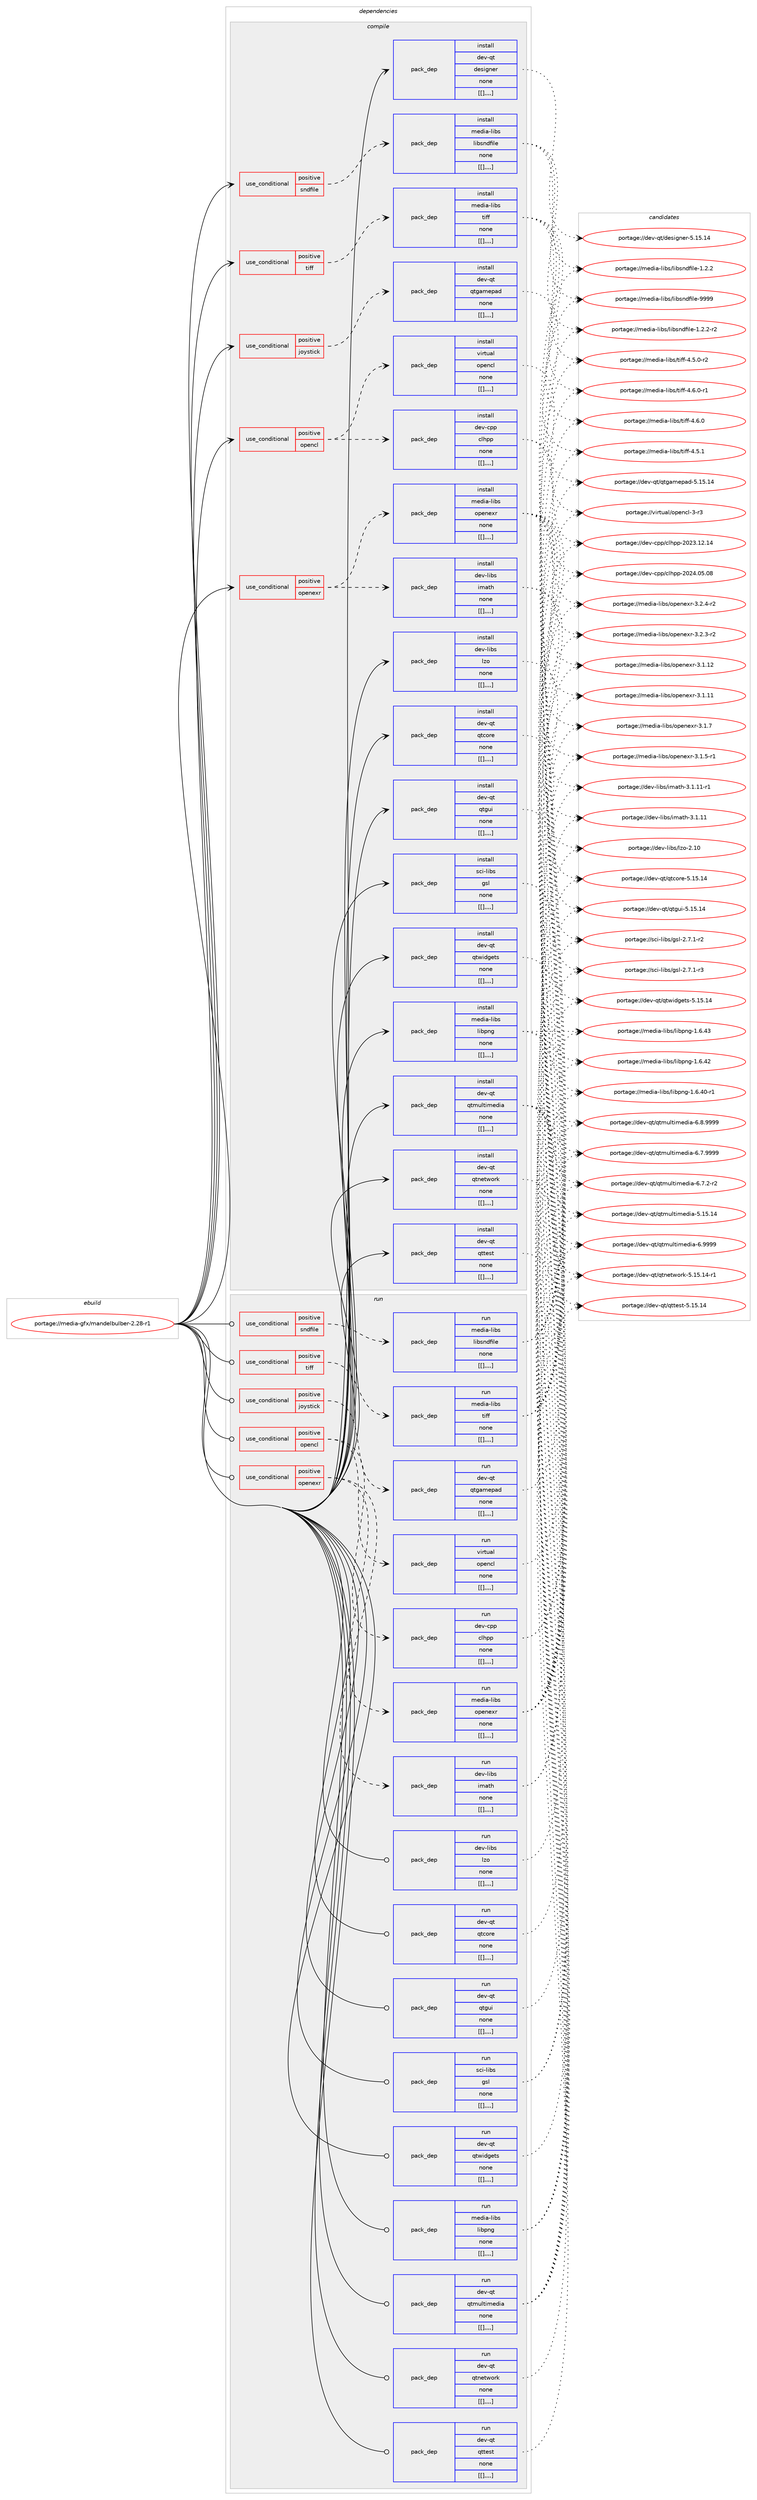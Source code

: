 digraph prolog {

# *************
# Graph options
# *************

newrank=true;
concentrate=true;
compound=true;
graph [rankdir=LR,fontname=Helvetica,fontsize=10,ranksep=1.5];#, ranksep=2.5, nodesep=0.2];
edge  [arrowhead=vee];
node  [fontname=Helvetica,fontsize=10];

# **********
# The ebuild
# **********

subgraph cluster_leftcol {
color=gray;
label=<<i>ebuild</i>>;
id [label="portage://media-gfx/mandelbulber-2.28-r1", color=red, width=4, href="../media-gfx/mandelbulber-2.28-r1.svg"];
}

# ****************
# The dependencies
# ****************

subgraph cluster_midcol {
color=gray;
label=<<i>dependencies</i>>;
subgraph cluster_compile {
fillcolor="#eeeeee";
style=filled;
label=<<i>compile</i>>;
subgraph cond76868 {
dependency307751 [label=<<TABLE BORDER="0" CELLBORDER="1" CELLSPACING="0" CELLPADDING="4"><TR><TD ROWSPAN="3" CELLPADDING="10">use_conditional</TD></TR><TR><TD>positive</TD></TR><TR><TD>joystick</TD></TR></TABLE>>, shape=none, color=red];
subgraph pack228368 {
dependency307752 [label=<<TABLE BORDER="0" CELLBORDER="1" CELLSPACING="0" CELLPADDING="4" WIDTH="220"><TR><TD ROWSPAN="6" CELLPADDING="30">pack_dep</TD></TR><TR><TD WIDTH="110">install</TD></TR><TR><TD>dev-qt</TD></TR><TR><TD>qtgamepad</TD></TR><TR><TD>none</TD></TR><TR><TD>[[],,,,]</TD></TR></TABLE>>, shape=none, color=blue];
}
dependency307751:e -> dependency307752:w [weight=20,style="dashed",arrowhead="vee"];
}
id:e -> dependency307751:w [weight=20,style="solid",arrowhead="vee"];
subgraph cond76869 {
dependency307753 [label=<<TABLE BORDER="0" CELLBORDER="1" CELLSPACING="0" CELLPADDING="4"><TR><TD ROWSPAN="3" CELLPADDING="10">use_conditional</TD></TR><TR><TD>positive</TD></TR><TR><TD>opencl</TD></TR></TABLE>>, shape=none, color=red];
subgraph pack228369 {
dependency307754 [label=<<TABLE BORDER="0" CELLBORDER="1" CELLSPACING="0" CELLPADDING="4" WIDTH="220"><TR><TD ROWSPAN="6" CELLPADDING="30">pack_dep</TD></TR><TR><TD WIDTH="110">install</TD></TR><TR><TD>dev-cpp</TD></TR><TR><TD>clhpp</TD></TR><TR><TD>none</TD></TR><TR><TD>[[],,,,]</TD></TR></TABLE>>, shape=none, color=blue];
}
dependency307753:e -> dependency307754:w [weight=20,style="dashed",arrowhead="vee"];
subgraph pack228370 {
dependency307755 [label=<<TABLE BORDER="0" CELLBORDER="1" CELLSPACING="0" CELLPADDING="4" WIDTH="220"><TR><TD ROWSPAN="6" CELLPADDING="30">pack_dep</TD></TR><TR><TD WIDTH="110">install</TD></TR><TR><TD>virtual</TD></TR><TR><TD>opencl</TD></TR><TR><TD>none</TD></TR><TR><TD>[[],,,,]</TD></TR></TABLE>>, shape=none, color=blue];
}
dependency307753:e -> dependency307755:w [weight=20,style="dashed",arrowhead="vee"];
}
id:e -> dependency307753:w [weight=20,style="solid",arrowhead="vee"];
subgraph cond76870 {
dependency307756 [label=<<TABLE BORDER="0" CELLBORDER="1" CELLSPACING="0" CELLPADDING="4"><TR><TD ROWSPAN="3" CELLPADDING="10">use_conditional</TD></TR><TR><TD>positive</TD></TR><TR><TD>openexr</TD></TR></TABLE>>, shape=none, color=red];
subgraph pack228371 {
dependency307757 [label=<<TABLE BORDER="0" CELLBORDER="1" CELLSPACING="0" CELLPADDING="4" WIDTH="220"><TR><TD ROWSPAN="6" CELLPADDING="30">pack_dep</TD></TR><TR><TD WIDTH="110">install</TD></TR><TR><TD>dev-libs</TD></TR><TR><TD>imath</TD></TR><TR><TD>none</TD></TR><TR><TD>[[],,,,]</TD></TR></TABLE>>, shape=none, color=blue];
}
dependency307756:e -> dependency307757:w [weight=20,style="dashed",arrowhead="vee"];
subgraph pack228372 {
dependency307758 [label=<<TABLE BORDER="0" CELLBORDER="1" CELLSPACING="0" CELLPADDING="4" WIDTH="220"><TR><TD ROWSPAN="6" CELLPADDING="30">pack_dep</TD></TR><TR><TD WIDTH="110">install</TD></TR><TR><TD>media-libs</TD></TR><TR><TD>openexr</TD></TR><TR><TD>none</TD></TR><TR><TD>[[],,,,]</TD></TR></TABLE>>, shape=none, color=blue];
}
dependency307756:e -> dependency307758:w [weight=20,style="dashed",arrowhead="vee"];
}
id:e -> dependency307756:w [weight=20,style="solid",arrowhead="vee"];
subgraph cond76871 {
dependency307759 [label=<<TABLE BORDER="0" CELLBORDER="1" CELLSPACING="0" CELLPADDING="4"><TR><TD ROWSPAN="3" CELLPADDING="10">use_conditional</TD></TR><TR><TD>positive</TD></TR><TR><TD>sndfile</TD></TR></TABLE>>, shape=none, color=red];
subgraph pack228373 {
dependency307760 [label=<<TABLE BORDER="0" CELLBORDER="1" CELLSPACING="0" CELLPADDING="4" WIDTH="220"><TR><TD ROWSPAN="6" CELLPADDING="30">pack_dep</TD></TR><TR><TD WIDTH="110">install</TD></TR><TR><TD>media-libs</TD></TR><TR><TD>libsndfile</TD></TR><TR><TD>none</TD></TR><TR><TD>[[],,,,]</TD></TR></TABLE>>, shape=none, color=blue];
}
dependency307759:e -> dependency307760:w [weight=20,style="dashed",arrowhead="vee"];
}
id:e -> dependency307759:w [weight=20,style="solid",arrowhead="vee"];
subgraph cond76872 {
dependency307761 [label=<<TABLE BORDER="0" CELLBORDER="1" CELLSPACING="0" CELLPADDING="4"><TR><TD ROWSPAN="3" CELLPADDING="10">use_conditional</TD></TR><TR><TD>positive</TD></TR><TR><TD>tiff</TD></TR></TABLE>>, shape=none, color=red];
subgraph pack228374 {
dependency307762 [label=<<TABLE BORDER="0" CELLBORDER="1" CELLSPACING="0" CELLPADDING="4" WIDTH="220"><TR><TD ROWSPAN="6" CELLPADDING="30">pack_dep</TD></TR><TR><TD WIDTH="110">install</TD></TR><TR><TD>media-libs</TD></TR><TR><TD>tiff</TD></TR><TR><TD>none</TD></TR><TR><TD>[[],,,,]</TD></TR></TABLE>>, shape=none, color=blue];
}
dependency307761:e -> dependency307762:w [weight=20,style="dashed",arrowhead="vee"];
}
id:e -> dependency307761:w [weight=20,style="solid",arrowhead="vee"];
subgraph pack228375 {
dependency307763 [label=<<TABLE BORDER="0" CELLBORDER="1" CELLSPACING="0" CELLPADDING="4" WIDTH="220"><TR><TD ROWSPAN="6" CELLPADDING="30">pack_dep</TD></TR><TR><TD WIDTH="110">install</TD></TR><TR><TD>dev-libs</TD></TR><TR><TD>lzo</TD></TR><TR><TD>none</TD></TR><TR><TD>[[],,,,]</TD></TR></TABLE>>, shape=none, color=blue];
}
id:e -> dependency307763:w [weight=20,style="solid",arrowhead="vee"];
subgraph pack228376 {
dependency307764 [label=<<TABLE BORDER="0" CELLBORDER="1" CELLSPACING="0" CELLPADDING="4" WIDTH="220"><TR><TD ROWSPAN="6" CELLPADDING="30">pack_dep</TD></TR><TR><TD WIDTH="110">install</TD></TR><TR><TD>dev-qt</TD></TR><TR><TD>designer</TD></TR><TR><TD>none</TD></TR><TR><TD>[[],,,,]</TD></TR></TABLE>>, shape=none, color=blue];
}
id:e -> dependency307764:w [weight=20,style="solid",arrowhead="vee"];
subgraph pack228377 {
dependency307765 [label=<<TABLE BORDER="0" CELLBORDER="1" CELLSPACING="0" CELLPADDING="4" WIDTH="220"><TR><TD ROWSPAN="6" CELLPADDING="30">pack_dep</TD></TR><TR><TD WIDTH="110">install</TD></TR><TR><TD>dev-qt</TD></TR><TR><TD>qtcore</TD></TR><TR><TD>none</TD></TR><TR><TD>[[],,,,]</TD></TR></TABLE>>, shape=none, color=blue];
}
id:e -> dependency307765:w [weight=20,style="solid",arrowhead="vee"];
subgraph pack228378 {
dependency307766 [label=<<TABLE BORDER="0" CELLBORDER="1" CELLSPACING="0" CELLPADDING="4" WIDTH="220"><TR><TD ROWSPAN="6" CELLPADDING="30">pack_dep</TD></TR><TR><TD WIDTH="110">install</TD></TR><TR><TD>dev-qt</TD></TR><TR><TD>qtgui</TD></TR><TR><TD>none</TD></TR><TR><TD>[[],,,,]</TD></TR></TABLE>>, shape=none, color=blue];
}
id:e -> dependency307766:w [weight=20,style="solid",arrowhead="vee"];
subgraph pack228379 {
dependency307767 [label=<<TABLE BORDER="0" CELLBORDER="1" CELLSPACING="0" CELLPADDING="4" WIDTH="220"><TR><TD ROWSPAN="6" CELLPADDING="30">pack_dep</TD></TR><TR><TD WIDTH="110">install</TD></TR><TR><TD>dev-qt</TD></TR><TR><TD>qtmultimedia</TD></TR><TR><TD>none</TD></TR><TR><TD>[[],,,,]</TD></TR></TABLE>>, shape=none, color=blue];
}
id:e -> dependency307767:w [weight=20,style="solid",arrowhead="vee"];
subgraph pack228380 {
dependency307768 [label=<<TABLE BORDER="0" CELLBORDER="1" CELLSPACING="0" CELLPADDING="4" WIDTH="220"><TR><TD ROWSPAN="6" CELLPADDING="30">pack_dep</TD></TR><TR><TD WIDTH="110">install</TD></TR><TR><TD>dev-qt</TD></TR><TR><TD>qtnetwork</TD></TR><TR><TD>none</TD></TR><TR><TD>[[],,,,]</TD></TR></TABLE>>, shape=none, color=blue];
}
id:e -> dependency307768:w [weight=20,style="solid",arrowhead="vee"];
subgraph pack228381 {
dependency307769 [label=<<TABLE BORDER="0" CELLBORDER="1" CELLSPACING="0" CELLPADDING="4" WIDTH="220"><TR><TD ROWSPAN="6" CELLPADDING="30">pack_dep</TD></TR><TR><TD WIDTH="110">install</TD></TR><TR><TD>dev-qt</TD></TR><TR><TD>qttest</TD></TR><TR><TD>none</TD></TR><TR><TD>[[],,,,]</TD></TR></TABLE>>, shape=none, color=blue];
}
id:e -> dependency307769:w [weight=20,style="solid",arrowhead="vee"];
subgraph pack228382 {
dependency307770 [label=<<TABLE BORDER="0" CELLBORDER="1" CELLSPACING="0" CELLPADDING="4" WIDTH="220"><TR><TD ROWSPAN="6" CELLPADDING="30">pack_dep</TD></TR><TR><TD WIDTH="110">install</TD></TR><TR><TD>dev-qt</TD></TR><TR><TD>qtwidgets</TD></TR><TR><TD>none</TD></TR><TR><TD>[[],,,,]</TD></TR></TABLE>>, shape=none, color=blue];
}
id:e -> dependency307770:w [weight=20,style="solid",arrowhead="vee"];
subgraph pack228383 {
dependency307771 [label=<<TABLE BORDER="0" CELLBORDER="1" CELLSPACING="0" CELLPADDING="4" WIDTH="220"><TR><TD ROWSPAN="6" CELLPADDING="30">pack_dep</TD></TR><TR><TD WIDTH="110">install</TD></TR><TR><TD>media-libs</TD></TR><TR><TD>libpng</TD></TR><TR><TD>none</TD></TR><TR><TD>[[],,,,]</TD></TR></TABLE>>, shape=none, color=blue];
}
id:e -> dependency307771:w [weight=20,style="solid",arrowhead="vee"];
subgraph pack228384 {
dependency307772 [label=<<TABLE BORDER="0" CELLBORDER="1" CELLSPACING="0" CELLPADDING="4" WIDTH="220"><TR><TD ROWSPAN="6" CELLPADDING="30">pack_dep</TD></TR><TR><TD WIDTH="110">install</TD></TR><TR><TD>sci-libs</TD></TR><TR><TD>gsl</TD></TR><TR><TD>none</TD></TR><TR><TD>[[],,,,]</TD></TR></TABLE>>, shape=none, color=blue];
}
id:e -> dependency307772:w [weight=20,style="solid",arrowhead="vee"];
}
subgraph cluster_compileandrun {
fillcolor="#eeeeee";
style=filled;
label=<<i>compile and run</i>>;
}
subgraph cluster_run {
fillcolor="#eeeeee";
style=filled;
label=<<i>run</i>>;
subgraph cond76873 {
dependency307773 [label=<<TABLE BORDER="0" CELLBORDER="1" CELLSPACING="0" CELLPADDING="4"><TR><TD ROWSPAN="3" CELLPADDING="10">use_conditional</TD></TR><TR><TD>positive</TD></TR><TR><TD>joystick</TD></TR></TABLE>>, shape=none, color=red];
subgraph pack228385 {
dependency307774 [label=<<TABLE BORDER="0" CELLBORDER="1" CELLSPACING="0" CELLPADDING="4" WIDTH="220"><TR><TD ROWSPAN="6" CELLPADDING="30">pack_dep</TD></TR><TR><TD WIDTH="110">run</TD></TR><TR><TD>dev-qt</TD></TR><TR><TD>qtgamepad</TD></TR><TR><TD>none</TD></TR><TR><TD>[[],,,,]</TD></TR></TABLE>>, shape=none, color=blue];
}
dependency307773:e -> dependency307774:w [weight=20,style="dashed",arrowhead="vee"];
}
id:e -> dependency307773:w [weight=20,style="solid",arrowhead="odot"];
subgraph cond76874 {
dependency307775 [label=<<TABLE BORDER="0" CELLBORDER="1" CELLSPACING="0" CELLPADDING="4"><TR><TD ROWSPAN="3" CELLPADDING="10">use_conditional</TD></TR><TR><TD>positive</TD></TR><TR><TD>opencl</TD></TR></TABLE>>, shape=none, color=red];
subgraph pack228386 {
dependency307776 [label=<<TABLE BORDER="0" CELLBORDER="1" CELLSPACING="0" CELLPADDING="4" WIDTH="220"><TR><TD ROWSPAN="6" CELLPADDING="30">pack_dep</TD></TR><TR><TD WIDTH="110">run</TD></TR><TR><TD>dev-cpp</TD></TR><TR><TD>clhpp</TD></TR><TR><TD>none</TD></TR><TR><TD>[[],,,,]</TD></TR></TABLE>>, shape=none, color=blue];
}
dependency307775:e -> dependency307776:w [weight=20,style="dashed",arrowhead="vee"];
subgraph pack228387 {
dependency307777 [label=<<TABLE BORDER="0" CELLBORDER="1" CELLSPACING="0" CELLPADDING="4" WIDTH="220"><TR><TD ROWSPAN="6" CELLPADDING="30">pack_dep</TD></TR><TR><TD WIDTH="110">run</TD></TR><TR><TD>virtual</TD></TR><TR><TD>opencl</TD></TR><TR><TD>none</TD></TR><TR><TD>[[],,,,]</TD></TR></TABLE>>, shape=none, color=blue];
}
dependency307775:e -> dependency307777:w [weight=20,style="dashed",arrowhead="vee"];
}
id:e -> dependency307775:w [weight=20,style="solid",arrowhead="odot"];
subgraph cond76875 {
dependency307778 [label=<<TABLE BORDER="0" CELLBORDER="1" CELLSPACING="0" CELLPADDING="4"><TR><TD ROWSPAN="3" CELLPADDING="10">use_conditional</TD></TR><TR><TD>positive</TD></TR><TR><TD>openexr</TD></TR></TABLE>>, shape=none, color=red];
subgraph pack228388 {
dependency307779 [label=<<TABLE BORDER="0" CELLBORDER="1" CELLSPACING="0" CELLPADDING="4" WIDTH="220"><TR><TD ROWSPAN="6" CELLPADDING="30">pack_dep</TD></TR><TR><TD WIDTH="110">run</TD></TR><TR><TD>dev-libs</TD></TR><TR><TD>imath</TD></TR><TR><TD>none</TD></TR><TR><TD>[[],,,,]</TD></TR></TABLE>>, shape=none, color=blue];
}
dependency307778:e -> dependency307779:w [weight=20,style="dashed",arrowhead="vee"];
subgraph pack228389 {
dependency307780 [label=<<TABLE BORDER="0" CELLBORDER="1" CELLSPACING="0" CELLPADDING="4" WIDTH="220"><TR><TD ROWSPAN="6" CELLPADDING="30">pack_dep</TD></TR><TR><TD WIDTH="110">run</TD></TR><TR><TD>media-libs</TD></TR><TR><TD>openexr</TD></TR><TR><TD>none</TD></TR><TR><TD>[[],,,,]</TD></TR></TABLE>>, shape=none, color=blue];
}
dependency307778:e -> dependency307780:w [weight=20,style="dashed",arrowhead="vee"];
}
id:e -> dependency307778:w [weight=20,style="solid",arrowhead="odot"];
subgraph cond76876 {
dependency307781 [label=<<TABLE BORDER="0" CELLBORDER="1" CELLSPACING="0" CELLPADDING="4"><TR><TD ROWSPAN="3" CELLPADDING="10">use_conditional</TD></TR><TR><TD>positive</TD></TR><TR><TD>sndfile</TD></TR></TABLE>>, shape=none, color=red];
subgraph pack228390 {
dependency307782 [label=<<TABLE BORDER="0" CELLBORDER="1" CELLSPACING="0" CELLPADDING="4" WIDTH="220"><TR><TD ROWSPAN="6" CELLPADDING="30">pack_dep</TD></TR><TR><TD WIDTH="110">run</TD></TR><TR><TD>media-libs</TD></TR><TR><TD>libsndfile</TD></TR><TR><TD>none</TD></TR><TR><TD>[[],,,,]</TD></TR></TABLE>>, shape=none, color=blue];
}
dependency307781:e -> dependency307782:w [weight=20,style="dashed",arrowhead="vee"];
}
id:e -> dependency307781:w [weight=20,style="solid",arrowhead="odot"];
subgraph cond76877 {
dependency307783 [label=<<TABLE BORDER="0" CELLBORDER="1" CELLSPACING="0" CELLPADDING="4"><TR><TD ROWSPAN="3" CELLPADDING="10">use_conditional</TD></TR><TR><TD>positive</TD></TR><TR><TD>tiff</TD></TR></TABLE>>, shape=none, color=red];
subgraph pack228391 {
dependency307784 [label=<<TABLE BORDER="0" CELLBORDER="1" CELLSPACING="0" CELLPADDING="4" WIDTH="220"><TR><TD ROWSPAN="6" CELLPADDING="30">pack_dep</TD></TR><TR><TD WIDTH="110">run</TD></TR><TR><TD>media-libs</TD></TR><TR><TD>tiff</TD></TR><TR><TD>none</TD></TR><TR><TD>[[],,,,]</TD></TR></TABLE>>, shape=none, color=blue];
}
dependency307783:e -> dependency307784:w [weight=20,style="dashed",arrowhead="vee"];
}
id:e -> dependency307783:w [weight=20,style="solid",arrowhead="odot"];
subgraph pack228392 {
dependency307785 [label=<<TABLE BORDER="0" CELLBORDER="1" CELLSPACING="0" CELLPADDING="4" WIDTH="220"><TR><TD ROWSPAN="6" CELLPADDING="30">pack_dep</TD></TR><TR><TD WIDTH="110">run</TD></TR><TR><TD>dev-libs</TD></TR><TR><TD>lzo</TD></TR><TR><TD>none</TD></TR><TR><TD>[[],,,,]</TD></TR></TABLE>>, shape=none, color=blue];
}
id:e -> dependency307785:w [weight=20,style="solid",arrowhead="odot"];
subgraph pack228393 {
dependency307786 [label=<<TABLE BORDER="0" CELLBORDER="1" CELLSPACING="0" CELLPADDING="4" WIDTH="220"><TR><TD ROWSPAN="6" CELLPADDING="30">pack_dep</TD></TR><TR><TD WIDTH="110">run</TD></TR><TR><TD>dev-qt</TD></TR><TR><TD>qtcore</TD></TR><TR><TD>none</TD></TR><TR><TD>[[],,,,]</TD></TR></TABLE>>, shape=none, color=blue];
}
id:e -> dependency307786:w [weight=20,style="solid",arrowhead="odot"];
subgraph pack228394 {
dependency307787 [label=<<TABLE BORDER="0" CELLBORDER="1" CELLSPACING="0" CELLPADDING="4" WIDTH="220"><TR><TD ROWSPAN="6" CELLPADDING="30">pack_dep</TD></TR><TR><TD WIDTH="110">run</TD></TR><TR><TD>dev-qt</TD></TR><TR><TD>qtgui</TD></TR><TR><TD>none</TD></TR><TR><TD>[[],,,,]</TD></TR></TABLE>>, shape=none, color=blue];
}
id:e -> dependency307787:w [weight=20,style="solid",arrowhead="odot"];
subgraph pack228395 {
dependency307788 [label=<<TABLE BORDER="0" CELLBORDER="1" CELLSPACING="0" CELLPADDING="4" WIDTH="220"><TR><TD ROWSPAN="6" CELLPADDING="30">pack_dep</TD></TR><TR><TD WIDTH="110">run</TD></TR><TR><TD>dev-qt</TD></TR><TR><TD>qtmultimedia</TD></TR><TR><TD>none</TD></TR><TR><TD>[[],,,,]</TD></TR></TABLE>>, shape=none, color=blue];
}
id:e -> dependency307788:w [weight=20,style="solid",arrowhead="odot"];
subgraph pack228396 {
dependency307789 [label=<<TABLE BORDER="0" CELLBORDER="1" CELLSPACING="0" CELLPADDING="4" WIDTH="220"><TR><TD ROWSPAN="6" CELLPADDING="30">pack_dep</TD></TR><TR><TD WIDTH="110">run</TD></TR><TR><TD>dev-qt</TD></TR><TR><TD>qtnetwork</TD></TR><TR><TD>none</TD></TR><TR><TD>[[],,,,]</TD></TR></TABLE>>, shape=none, color=blue];
}
id:e -> dependency307789:w [weight=20,style="solid",arrowhead="odot"];
subgraph pack228397 {
dependency307790 [label=<<TABLE BORDER="0" CELLBORDER="1" CELLSPACING="0" CELLPADDING="4" WIDTH="220"><TR><TD ROWSPAN="6" CELLPADDING="30">pack_dep</TD></TR><TR><TD WIDTH="110">run</TD></TR><TR><TD>dev-qt</TD></TR><TR><TD>qttest</TD></TR><TR><TD>none</TD></TR><TR><TD>[[],,,,]</TD></TR></TABLE>>, shape=none, color=blue];
}
id:e -> dependency307790:w [weight=20,style="solid",arrowhead="odot"];
subgraph pack228398 {
dependency307791 [label=<<TABLE BORDER="0" CELLBORDER="1" CELLSPACING="0" CELLPADDING="4" WIDTH="220"><TR><TD ROWSPAN="6" CELLPADDING="30">pack_dep</TD></TR><TR><TD WIDTH="110">run</TD></TR><TR><TD>dev-qt</TD></TR><TR><TD>qtwidgets</TD></TR><TR><TD>none</TD></TR><TR><TD>[[],,,,]</TD></TR></TABLE>>, shape=none, color=blue];
}
id:e -> dependency307791:w [weight=20,style="solid",arrowhead="odot"];
subgraph pack228399 {
dependency307792 [label=<<TABLE BORDER="0" CELLBORDER="1" CELLSPACING="0" CELLPADDING="4" WIDTH="220"><TR><TD ROWSPAN="6" CELLPADDING="30">pack_dep</TD></TR><TR><TD WIDTH="110">run</TD></TR><TR><TD>media-libs</TD></TR><TR><TD>libpng</TD></TR><TR><TD>none</TD></TR><TR><TD>[[],,,,]</TD></TR></TABLE>>, shape=none, color=blue];
}
id:e -> dependency307792:w [weight=20,style="solid",arrowhead="odot"];
subgraph pack228400 {
dependency307793 [label=<<TABLE BORDER="0" CELLBORDER="1" CELLSPACING="0" CELLPADDING="4" WIDTH="220"><TR><TD ROWSPAN="6" CELLPADDING="30">pack_dep</TD></TR><TR><TD WIDTH="110">run</TD></TR><TR><TD>sci-libs</TD></TR><TR><TD>gsl</TD></TR><TR><TD>none</TD></TR><TR><TD>[[],,,,]</TD></TR></TABLE>>, shape=none, color=blue];
}
id:e -> dependency307793:w [weight=20,style="solid",arrowhead="odot"];
}
}

# **************
# The candidates
# **************

subgraph cluster_choices {
rank=same;
color=gray;
label=<<i>candidates</i>>;

subgraph choice228368 {
color=black;
nodesep=1;
choice100101118451131164711311610397109101112971004553464953464952 [label="portage://dev-qt/qtgamepad-5.15.14", color=red, width=4,href="../dev-qt/qtgamepad-5.15.14.svg"];
dependency307752:e -> choice100101118451131164711311610397109101112971004553464953464952:w [style=dotted,weight="100"];
}
subgraph choice228369 {
color=black;
nodesep=1;
choice100101118459911211247991081041121124550485052464853464856 [label="portage://dev-cpp/clhpp-2024.05.08", color=red, width=4,href="../dev-cpp/clhpp-2024.05.08.svg"];
choice100101118459911211247991081041121124550485051464950464952 [label="portage://dev-cpp/clhpp-2023.12.14", color=red, width=4,href="../dev-cpp/clhpp-2023.12.14.svg"];
dependency307754:e -> choice100101118459911211247991081041121124550485052464853464856:w [style=dotted,weight="100"];
dependency307754:e -> choice100101118459911211247991081041121124550485051464950464952:w [style=dotted,weight="100"];
}
subgraph choice228370 {
color=black;
nodesep=1;
choice11810511411611797108471111121011109910845514511451 [label="portage://virtual/opencl-3-r3", color=red, width=4,href="../virtual/opencl-3-r3.svg"];
dependency307755:e -> choice11810511411611797108471111121011109910845514511451:w [style=dotted,weight="100"];
}
subgraph choice228371 {
color=black;
nodesep=1;
choice10010111845108105981154710510997116104455146494649494511449 [label="portage://dev-libs/imath-3.1.11-r1", color=red, width=4,href="../dev-libs/imath-3.1.11-r1.svg"];
choice1001011184510810598115471051099711610445514649464949 [label="portage://dev-libs/imath-3.1.11", color=red, width=4,href="../dev-libs/imath-3.1.11.svg"];
dependency307757:e -> choice10010111845108105981154710510997116104455146494649494511449:w [style=dotted,weight="100"];
dependency307757:e -> choice1001011184510810598115471051099711610445514649464949:w [style=dotted,weight="100"];
}
subgraph choice228372 {
color=black;
nodesep=1;
choice109101100105974510810598115471111121011101011201144551465046524511450 [label="portage://media-libs/openexr-3.2.4-r2", color=red, width=4,href="../media-libs/openexr-3.2.4-r2.svg"];
choice109101100105974510810598115471111121011101011201144551465046514511450 [label="portage://media-libs/openexr-3.2.3-r2", color=red, width=4,href="../media-libs/openexr-3.2.3-r2.svg"];
choice1091011001059745108105981154711111210111010112011445514649464950 [label="portage://media-libs/openexr-3.1.12", color=red, width=4,href="../media-libs/openexr-3.1.12.svg"];
choice1091011001059745108105981154711111210111010112011445514649464949 [label="portage://media-libs/openexr-3.1.11", color=red, width=4,href="../media-libs/openexr-3.1.11.svg"];
choice10910110010597451081059811547111112101110101120114455146494655 [label="portage://media-libs/openexr-3.1.7", color=red, width=4,href="../media-libs/openexr-3.1.7.svg"];
choice109101100105974510810598115471111121011101011201144551464946534511449 [label="portage://media-libs/openexr-3.1.5-r1", color=red, width=4,href="../media-libs/openexr-3.1.5-r1.svg"];
dependency307758:e -> choice109101100105974510810598115471111121011101011201144551465046524511450:w [style=dotted,weight="100"];
dependency307758:e -> choice109101100105974510810598115471111121011101011201144551465046514511450:w [style=dotted,weight="100"];
dependency307758:e -> choice1091011001059745108105981154711111210111010112011445514649464950:w [style=dotted,weight="100"];
dependency307758:e -> choice1091011001059745108105981154711111210111010112011445514649464949:w [style=dotted,weight="100"];
dependency307758:e -> choice10910110010597451081059811547111112101110101120114455146494655:w [style=dotted,weight="100"];
dependency307758:e -> choice109101100105974510810598115471111121011101011201144551464946534511449:w [style=dotted,weight="100"];
}
subgraph choice228373 {
color=black;
nodesep=1;
choice10910110010597451081059811547108105981151101001021051081014557575757 [label="portage://media-libs/libsndfile-9999", color=red, width=4,href="../media-libs/libsndfile-9999.svg"];
choice10910110010597451081059811547108105981151101001021051081014549465046504511450 [label="portage://media-libs/libsndfile-1.2.2-r2", color=red, width=4,href="../media-libs/libsndfile-1.2.2-r2.svg"];
choice1091011001059745108105981154710810598115110100102105108101454946504650 [label="portage://media-libs/libsndfile-1.2.2", color=red, width=4,href="../media-libs/libsndfile-1.2.2.svg"];
dependency307760:e -> choice10910110010597451081059811547108105981151101001021051081014557575757:w [style=dotted,weight="100"];
dependency307760:e -> choice10910110010597451081059811547108105981151101001021051081014549465046504511450:w [style=dotted,weight="100"];
dependency307760:e -> choice1091011001059745108105981154710810598115110100102105108101454946504650:w [style=dotted,weight="100"];
}
subgraph choice228374 {
color=black;
nodesep=1;
choice109101100105974510810598115471161051021024552465446484511449 [label="portage://media-libs/tiff-4.6.0-r1", color=red, width=4,href="../media-libs/tiff-4.6.0-r1.svg"];
choice10910110010597451081059811547116105102102455246544648 [label="portage://media-libs/tiff-4.6.0", color=red, width=4,href="../media-libs/tiff-4.6.0.svg"];
choice10910110010597451081059811547116105102102455246534649 [label="portage://media-libs/tiff-4.5.1", color=red, width=4,href="../media-libs/tiff-4.5.1.svg"];
choice109101100105974510810598115471161051021024552465346484511450 [label="portage://media-libs/tiff-4.5.0-r2", color=red, width=4,href="../media-libs/tiff-4.5.0-r2.svg"];
dependency307762:e -> choice109101100105974510810598115471161051021024552465446484511449:w [style=dotted,weight="100"];
dependency307762:e -> choice10910110010597451081059811547116105102102455246544648:w [style=dotted,weight="100"];
dependency307762:e -> choice10910110010597451081059811547116105102102455246534649:w [style=dotted,weight="100"];
dependency307762:e -> choice109101100105974510810598115471161051021024552465346484511450:w [style=dotted,weight="100"];
}
subgraph choice228375 {
color=black;
nodesep=1;
choice1001011184510810598115471081221114550464948 [label="portage://dev-libs/lzo-2.10", color=red, width=4,href="../dev-libs/lzo-2.10.svg"];
dependency307763:e -> choice1001011184510810598115471081221114550464948:w [style=dotted,weight="100"];
}
subgraph choice228376 {
color=black;
nodesep=1;
choice10010111845113116471001011151051031101011144553464953464952 [label="portage://dev-qt/designer-5.15.14", color=red, width=4,href="../dev-qt/designer-5.15.14.svg"];
dependency307764:e -> choice10010111845113116471001011151051031101011144553464953464952:w [style=dotted,weight="100"];
}
subgraph choice228377 {
color=black;
nodesep=1;
choice1001011184511311647113116991111141014553464953464952 [label="portage://dev-qt/qtcore-5.15.14", color=red, width=4,href="../dev-qt/qtcore-5.15.14.svg"];
dependency307765:e -> choice1001011184511311647113116991111141014553464953464952:w [style=dotted,weight="100"];
}
subgraph choice228378 {
color=black;
nodesep=1;
choice10010111845113116471131161031171054553464953464952 [label="portage://dev-qt/qtgui-5.15.14", color=red, width=4,href="../dev-qt/qtgui-5.15.14.svg"];
dependency307766:e -> choice10010111845113116471131161031171054553464953464952:w [style=dotted,weight="100"];
}
subgraph choice228379 {
color=black;
nodesep=1;
choice10010111845113116471131161091171081161051091011001059745544657575757 [label="portage://dev-qt/qtmultimedia-6.9999", color=red, width=4,href="../dev-qt/qtmultimedia-6.9999.svg"];
choice100101118451131164711311610911710811610510910110010597455446564657575757 [label="portage://dev-qt/qtmultimedia-6.8.9999", color=red, width=4,href="../dev-qt/qtmultimedia-6.8.9999.svg"];
choice100101118451131164711311610911710811610510910110010597455446554657575757 [label="portage://dev-qt/qtmultimedia-6.7.9999", color=red, width=4,href="../dev-qt/qtmultimedia-6.7.9999.svg"];
choice1001011184511311647113116109117108116105109101100105974554465546504511450 [label="portage://dev-qt/qtmultimedia-6.7.2-r2", color=red, width=4,href="../dev-qt/qtmultimedia-6.7.2-r2.svg"];
choice1001011184511311647113116109117108116105109101100105974553464953464952 [label="portage://dev-qt/qtmultimedia-5.15.14", color=red, width=4,href="../dev-qt/qtmultimedia-5.15.14.svg"];
dependency307767:e -> choice10010111845113116471131161091171081161051091011001059745544657575757:w [style=dotted,weight="100"];
dependency307767:e -> choice100101118451131164711311610911710811610510910110010597455446564657575757:w [style=dotted,weight="100"];
dependency307767:e -> choice100101118451131164711311610911710811610510910110010597455446554657575757:w [style=dotted,weight="100"];
dependency307767:e -> choice1001011184511311647113116109117108116105109101100105974554465546504511450:w [style=dotted,weight="100"];
dependency307767:e -> choice1001011184511311647113116109117108116105109101100105974553464953464952:w [style=dotted,weight="100"];
}
subgraph choice228380 {
color=black;
nodesep=1;
choice100101118451131164711311611010111611911111410745534649534649524511449 [label="portage://dev-qt/qtnetwork-5.15.14-r1", color=red, width=4,href="../dev-qt/qtnetwork-5.15.14-r1.svg"];
dependency307768:e -> choice100101118451131164711311611010111611911111410745534649534649524511449:w [style=dotted,weight="100"];
}
subgraph choice228381 {
color=black;
nodesep=1;
choice10010111845113116471131161161011151164553464953464952 [label="portage://dev-qt/qttest-5.15.14", color=red, width=4,href="../dev-qt/qttest-5.15.14.svg"];
dependency307769:e -> choice10010111845113116471131161161011151164553464953464952:w [style=dotted,weight="100"];
}
subgraph choice228382 {
color=black;
nodesep=1;
choice10010111845113116471131161191051001031011161154553464953464952 [label="portage://dev-qt/qtwidgets-5.15.14", color=red, width=4,href="../dev-qt/qtwidgets-5.15.14.svg"];
dependency307770:e -> choice10010111845113116471131161191051001031011161154553464953464952:w [style=dotted,weight="100"];
}
subgraph choice228383 {
color=black;
nodesep=1;
choice109101100105974510810598115471081059811211010345494654465251 [label="portage://media-libs/libpng-1.6.43", color=red, width=4,href="../media-libs/libpng-1.6.43.svg"];
choice109101100105974510810598115471081059811211010345494654465250 [label="portage://media-libs/libpng-1.6.42", color=red, width=4,href="../media-libs/libpng-1.6.42.svg"];
choice1091011001059745108105981154710810598112110103454946544652484511449 [label="portage://media-libs/libpng-1.6.40-r1", color=red, width=4,href="../media-libs/libpng-1.6.40-r1.svg"];
dependency307771:e -> choice109101100105974510810598115471081059811211010345494654465251:w [style=dotted,weight="100"];
dependency307771:e -> choice109101100105974510810598115471081059811211010345494654465250:w [style=dotted,weight="100"];
dependency307771:e -> choice1091011001059745108105981154710810598112110103454946544652484511449:w [style=dotted,weight="100"];
}
subgraph choice228384 {
color=black;
nodesep=1;
choice115991054510810598115471031151084550465546494511451 [label="portage://sci-libs/gsl-2.7.1-r3", color=red, width=4,href="../sci-libs/gsl-2.7.1-r3.svg"];
choice115991054510810598115471031151084550465546494511450 [label="portage://sci-libs/gsl-2.7.1-r2", color=red, width=4,href="../sci-libs/gsl-2.7.1-r2.svg"];
dependency307772:e -> choice115991054510810598115471031151084550465546494511451:w [style=dotted,weight="100"];
dependency307772:e -> choice115991054510810598115471031151084550465546494511450:w [style=dotted,weight="100"];
}
subgraph choice228385 {
color=black;
nodesep=1;
choice100101118451131164711311610397109101112971004553464953464952 [label="portage://dev-qt/qtgamepad-5.15.14", color=red, width=4,href="../dev-qt/qtgamepad-5.15.14.svg"];
dependency307774:e -> choice100101118451131164711311610397109101112971004553464953464952:w [style=dotted,weight="100"];
}
subgraph choice228386 {
color=black;
nodesep=1;
choice100101118459911211247991081041121124550485052464853464856 [label="portage://dev-cpp/clhpp-2024.05.08", color=red, width=4,href="../dev-cpp/clhpp-2024.05.08.svg"];
choice100101118459911211247991081041121124550485051464950464952 [label="portage://dev-cpp/clhpp-2023.12.14", color=red, width=4,href="../dev-cpp/clhpp-2023.12.14.svg"];
dependency307776:e -> choice100101118459911211247991081041121124550485052464853464856:w [style=dotted,weight="100"];
dependency307776:e -> choice100101118459911211247991081041121124550485051464950464952:w [style=dotted,weight="100"];
}
subgraph choice228387 {
color=black;
nodesep=1;
choice11810511411611797108471111121011109910845514511451 [label="portage://virtual/opencl-3-r3", color=red, width=4,href="../virtual/opencl-3-r3.svg"];
dependency307777:e -> choice11810511411611797108471111121011109910845514511451:w [style=dotted,weight="100"];
}
subgraph choice228388 {
color=black;
nodesep=1;
choice10010111845108105981154710510997116104455146494649494511449 [label="portage://dev-libs/imath-3.1.11-r1", color=red, width=4,href="../dev-libs/imath-3.1.11-r1.svg"];
choice1001011184510810598115471051099711610445514649464949 [label="portage://dev-libs/imath-3.1.11", color=red, width=4,href="../dev-libs/imath-3.1.11.svg"];
dependency307779:e -> choice10010111845108105981154710510997116104455146494649494511449:w [style=dotted,weight="100"];
dependency307779:e -> choice1001011184510810598115471051099711610445514649464949:w [style=dotted,weight="100"];
}
subgraph choice228389 {
color=black;
nodesep=1;
choice109101100105974510810598115471111121011101011201144551465046524511450 [label="portage://media-libs/openexr-3.2.4-r2", color=red, width=4,href="../media-libs/openexr-3.2.4-r2.svg"];
choice109101100105974510810598115471111121011101011201144551465046514511450 [label="portage://media-libs/openexr-3.2.3-r2", color=red, width=4,href="../media-libs/openexr-3.2.3-r2.svg"];
choice1091011001059745108105981154711111210111010112011445514649464950 [label="portage://media-libs/openexr-3.1.12", color=red, width=4,href="../media-libs/openexr-3.1.12.svg"];
choice1091011001059745108105981154711111210111010112011445514649464949 [label="portage://media-libs/openexr-3.1.11", color=red, width=4,href="../media-libs/openexr-3.1.11.svg"];
choice10910110010597451081059811547111112101110101120114455146494655 [label="portage://media-libs/openexr-3.1.7", color=red, width=4,href="../media-libs/openexr-3.1.7.svg"];
choice109101100105974510810598115471111121011101011201144551464946534511449 [label="portage://media-libs/openexr-3.1.5-r1", color=red, width=4,href="../media-libs/openexr-3.1.5-r1.svg"];
dependency307780:e -> choice109101100105974510810598115471111121011101011201144551465046524511450:w [style=dotted,weight="100"];
dependency307780:e -> choice109101100105974510810598115471111121011101011201144551465046514511450:w [style=dotted,weight="100"];
dependency307780:e -> choice1091011001059745108105981154711111210111010112011445514649464950:w [style=dotted,weight="100"];
dependency307780:e -> choice1091011001059745108105981154711111210111010112011445514649464949:w [style=dotted,weight="100"];
dependency307780:e -> choice10910110010597451081059811547111112101110101120114455146494655:w [style=dotted,weight="100"];
dependency307780:e -> choice109101100105974510810598115471111121011101011201144551464946534511449:w [style=dotted,weight="100"];
}
subgraph choice228390 {
color=black;
nodesep=1;
choice10910110010597451081059811547108105981151101001021051081014557575757 [label="portage://media-libs/libsndfile-9999", color=red, width=4,href="../media-libs/libsndfile-9999.svg"];
choice10910110010597451081059811547108105981151101001021051081014549465046504511450 [label="portage://media-libs/libsndfile-1.2.2-r2", color=red, width=4,href="../media-libs/libsndfile-1.2.2-r2.svg"];
choice1091011001059745108105981154710810598115110100102105108101454946504650 [label="portage://media-libs/libsndfile-1.2.2", color=red, width=4,href="../media-libs/libsndfile-1.2.2.svg"];
dependency307782:e -> choice10910110010597451081059811547108105981151101001021051081014557575757:w [style=dotted,weight="100"];
dependency307782:e -> choice10910110010597451081059811547108105981151101001021051081014549465046504511450:w [style=dotted,weight="100"];
dependency307782:e -> choice1091011001059745108105981154710810598115110100102105108101454946504650:w [style=dotted,weight="100"];
}
subgraph choice228391 {
color=black;
nodesep=1;
choice109101100105974510810598115471161051021024552465446484511449 [label="portage://media-libs/tiff-4.6.0-r1", color=red, width=4,href="../media-libs/tiff-4.6.0-r1.svg"];
choice10910110010597451081059811547116105102102455246544648 [label="portage://media-libs/tiff-4.6.0", color=red, width=4,href="../media-libs/tiff-4.6.0.svg"];
choice10910110010597451081059811547116105102102455246534649 [label="portage://media-libs/tiff-4.5.1", color=red, width=4,href="../media-libs/tiff-4.5.1.svg"];
choice109101100105974510810598115471161051021024552465346484511450 [label="portage://media-libs/tiff-4.5.0-r2", color=red, width=4,href="../media-libs/tiff-4.5.0-r2.svg"];
dependency307784:e -> choice109101100105974510810598115471161051021024552465446484511449:w [style=dotted,weight="100"];
dependency307784:e -> choice10910110010597451081059811547116105102102455246544648:w [style=dotted,weight="100"];
dependency307784:e -> choice10910110010597451081059811547116105102102455246534649:w [style=dotted,weight="100"];
dependency307784:e -> choice109101100105974510810598115471161051021024552465346484511450:w [style=dotted,weight="100"];
}
subgraph choice228392 {
color=black;
nodesep=1;
choice1001011184510810598115471081221114550464948 [label="portage://dev-libs/lzo-2.10", color=red, width=4,href="../dev-libs/lzo-2.10.svg"];
dependency307785:e -> choice1001011184510810598115471081221114550464948:w [style=dotted,weight="100"];
}
subgraph choice228393 {
color=black;
nodesep=1;
choice1001011184511311647113116991111141014553464953464952 [label="portage://dev-qt/qtcore-5.15.14", color=red, width=4,href="../dev-qt/qtcore-5.15.14.svg"];
dependency307786:e -> choice1001011184511311647113116991111141014553464953464952:w [style=dotted,weight="100"];
}
subgraph choice228394 {
color=black;
nodesep=1;
choice10010111845113116471131161031171054553464953464952 [label="portage://dev-qt/qtgui-5.15.14", color=red, width=4,href="../dev-qt/qtgui-5.15.14.svg"];
dependency307787:e -> choice10010111845113116471131161031171054553464953464952:w [style=dotted,weight="100"];
}
subgraph choice228395 {
color=black;
nodesep=1;
choice10010111845113116471131161091171081161051091011001059745544657575757 [label="portage://dev-qt/qtmultimedia-6.9999", color=red, width=4,href="../dev-qt/qtmultimedia-6.9999.svg"];
choice100101118451131164711311610911710811610510910110010597455446564657575757 [label="portage://dev-qt/qtmultimedia-6.8.9999", color=red, width=4,href="../dev-qt/qtmultimedia-6.8.9999.svg"];
choice100101118451131164711311610911710811610510910110010597455446554657575757 [label="portage://dev-qt/qtmultimedia-6.7.9999", color=red, width=4,href="../dev-qt/qtmultimedia-6.7.9999.svg"];
choice1001011184511311647113116109117108116105109101100105974554465546504511450 [label="portage://dev-qt/qtmultimedia-6.7.2-r2", color=red, width=4,href="../dev-qt/qtmultimedia-6.7.2-r2.svg"];
choice1001011184511311647113116109117108116105109101100105974553464953464952 [label="portage://dev-qt/qtmultimedia-5.15.14", color=red, width=4,href="../dev-qt/qtmultimedia-5.15.14.svg"];
dependency307788:e -> choice10010111845113116471131161091171081161051091011001059745544657575757:w [style=dotted,weight="100"];
dependency307788:e -> choice100101118451131164711311610911710811610510910110010597455446564657575757:w [style=dotted,weight="100"];
dependency307788:e -> choice100101118451131164711311610911710811610510910110010597455446554657575757:w [style=dotted,weight="100"];
dependency307788:e -> choice1001011184511311647113116109117108116105109101100105974554465546504511450:w [style=dotted,weight="100"];
dependency307788:e -> choice1001011184511311647113116109117108116105109101100105974553464953464952:w [style=dotted,weight="100"];
}
subgraph choice228396 {
color=black;
nodesep=1;
choice100101118451131164711311611010111611911111410745534649534649524511449 [label="portage://dev-qt/qtnetwork-5.15.14-r1", color=red, width=4,href="../dev-qt/qtnetwork-5.15.14-r1.svg"];
dependency307789:e -> choice100101118451131164711311611010111611911111410745534649534649524511449:w [style=dotted,weight="100"];
}
subgraph choice228397 {
color=black;
nodesep=1;
choice10010111845113116471131161161011151164553464953464952 [label="portage://dev-qt/qttest-5.15.14", color=red, width=4,href="../dev-qt/qttest-5.15.14.svg"];
dependency307790:e -> choice10010111845113116471131161161011151164553464953464952:w [style=dotted,weight="100"];
}
subgraph choice228398 {
color=black;
nodesep=1;
choice10010111845113116471131161191051001031011161154553464953464952 [label="portage://dev-qt/qtwidgets-5.15.14", color=red, width=4,href="../dev-qt/qtwidgets-5.15.14.svg"];
dependency307791:e -> choice10010111845113116471131161191051001031011161154553464953464952:w [style=dotted,weight="100"];
}
subgraph choice228399 {
color=black;
nodesep=1;
choice109101100105974510810598115471081059811211010345494654465251 [label="portage://media-libs/libpng-1.6.43", color=red, width=4,href="../media-libs/libpng-1.6.43.svg"];
choice109101100105974510810598115471081059811211010345494654465250 [label="portage://media-libs/libpng-1.6.42", color=red, width=4,href="../media-libs/libpng-1.6.42.svg"];
choice1091011001059745108105981154710810598112110103454946544652484511449 [label="portage://media-libs/libpng-1.6.40-r1", color=red, width=4,href="../media-libs/libpng-1.6.40-r1.svg"];
dependency307792:e -> choice109101100105974510810598115471081059811211010345494654465251:w [style=dotted,weight="100"];
dependency307792:e -> choice109101100105974510810598115471081059811211010345494654465250:w [style=dotted,weight="100"];
dependency307792:e -> choice1091011001059745108105981154710810598112110103454946544652484511449:w [style=dotted,weight="100"];
}
subgraph choice228400 {
color=black;
nodesep=1;
choice115991054510810598115471031151084550465546494511451 [label="portage://sci-libs/gsl-2.7.1-r3", color=red, width=4,href="../sci-libs/gsl-2.7.1-r3.svg"];
choice115991054510810598115471031151084550465546494511450 [label="portage://sci-libs/gsl-2.7.1-r2", color=red, width=4,href="../sci-libs/gsl-2.7.1-r2.svg"];
dependency307793:e -> choice115991054510810598115471031151084550465546494511451:w [style=dotted,weight="100"];
dependency307793:e -> choice115991054510810598115471031151084550465546494511450:w [style=dotted,weight="100"];
}
}

}
